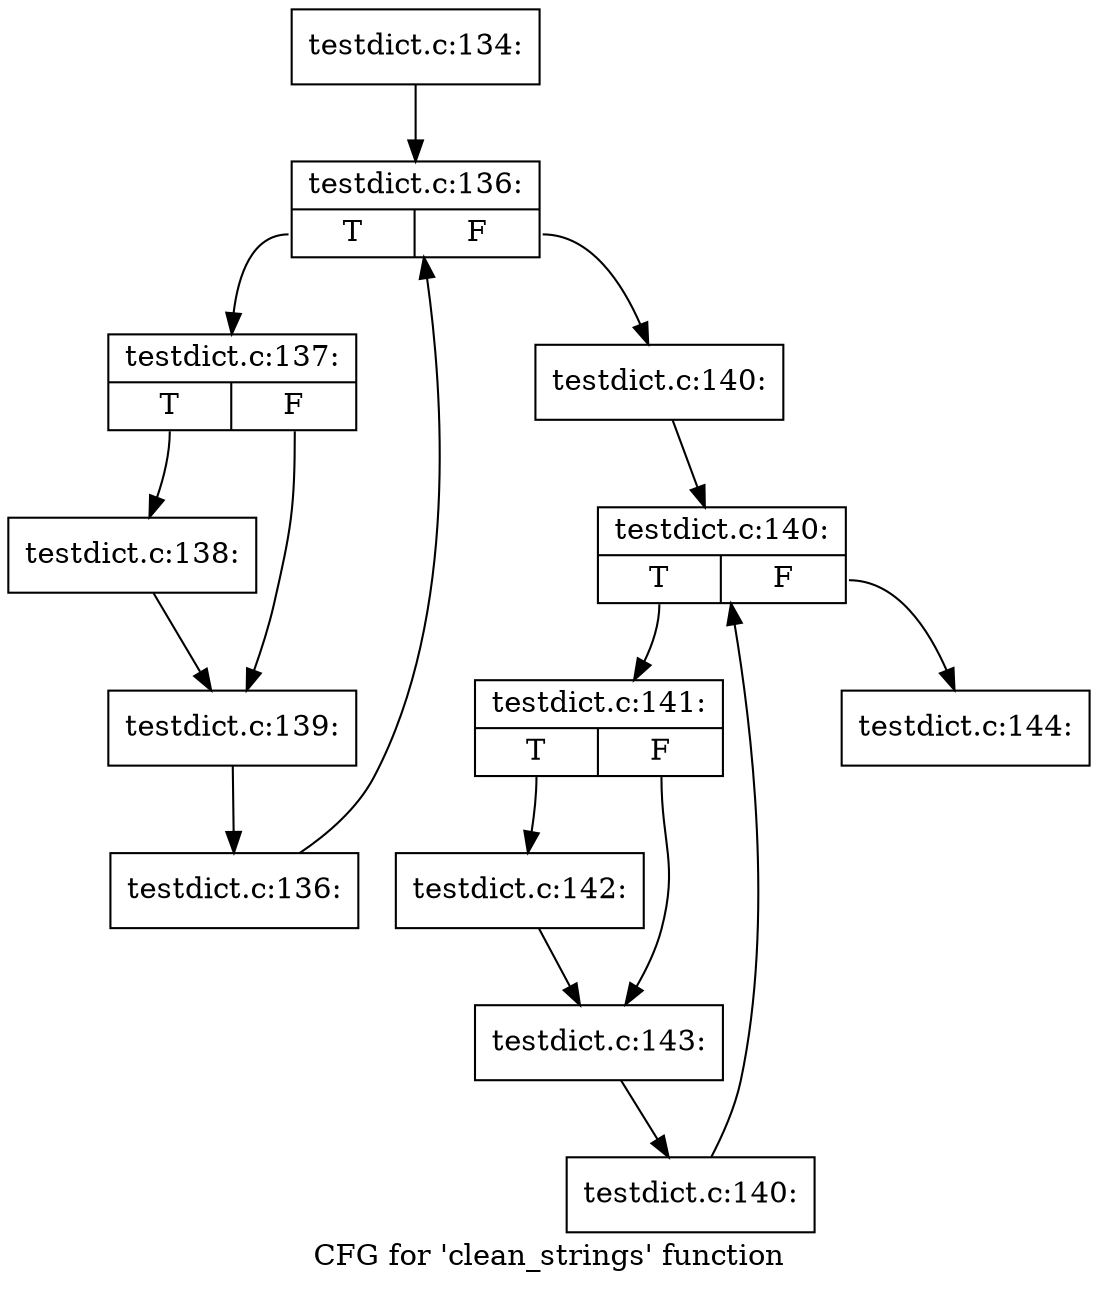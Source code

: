 digraph "CFG for 'clean_strings' function" {
	label="CFG for 'clean_strings' function";

	Node0x4a67ee0 [shape=record,label="{testdict.c:134:}"];
	Node0x4a67ee0 -> Node0x4a818e0;
	Node0x4a818e0 [shape=record,label="{testdict.c:136:|{<s0>T|<s1>F}}"];
	Node0x4a818e0:s0 -> Node0x4a68f40;
	Node0x4a818e0:s1 -> Node0x4a817c0;
	Node0x4a68f40 [shape=record,label="{testdict.c:137:|{<s0>T|<s1>F}}"];
	Node0x4a68f40:s0 -> Node0x4a822c0;
	Node0x4a68f40:s1 -> Node0x4a82310;
	Node0x4a822c0 [shape=record,label="{testdict.c:138:}"];
	Node0x4a822c0 -> Node0x4a82310;
	Node0x4a82310 [shape=record,label="{testdict.c:139:}"];
	Node0x4a82310 -> Node0x4a68eb0;
	Node0x4a68eb0 [shape=record,label="{testdict.c:136:}"];
	Node0x4a68eb0 -> Node0x4a818e0;
	Node0x4a817c0 [shape=record,label="{testdict.c:140:}"];
	Node0x4a817c0 -> Node0x4a82fb0;
	Node0x4a82fb0 [shape=record,label="{testdict.c:140:|{<s0>T|<s1>F}}"];
	Node0x4a82fb0:s0 -> Node0x4a832b0;
	Node0x4a82fb0:s1 -> Node0x4a82e10;
	Node0x4a832b0 [shape=record,label="{testdict.c:141:|{<s0>T|<s1>F}}"];
	Node0x4a832b0:s0 -> Node0x4a835f0;
	Node0x4a832b0:s1 -> Node0x4a83640;
	Node0x4a835f0 [shape=record,label="{testdict.c:142:}"];
	Node0x4a835f0 -> Node0x4a83640;
	Node0x4a83640 [shape=record,label="{testdict.c:143:}"];
	Node0x4a83640 -> Node0x4a83220;
	Node0x4a83220 [shape=record,label="{testdict.c:140:}"];
	Node0x4a83220 -> Node0x4a82fb0;
	Node0x4a82e10 [shape=record,label="{testdict.c:144:}"];
}
